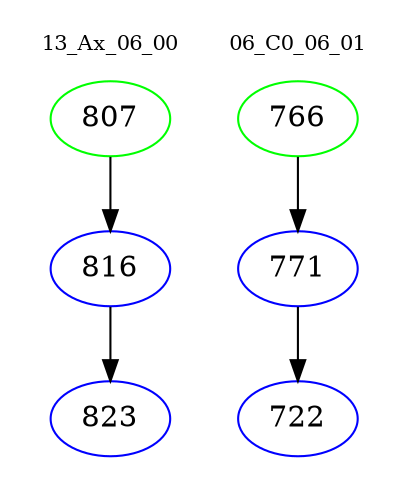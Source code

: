 digraph{
subgraph cluster_0 {
color = white
label = "13_Ax_06_00";
fontsize=10;
T0_807 [label="807", color="green"]
T0_807 -> T0_816 [color="black"]
T0_816 [label="816", color="blue"]
T0_816 -> T0_823 [color="black"]
T0_823 [label="823", color="blue"]
}
subgraph cluster_1 {
color = white
label = "06_C0_06_01";
fontsize=10;
T1_766 [label="766", color="green"]
T1_766 -> T1_771 [color="black"]
T1_771 [label="771", color="blue"]
T1_771 -> T1_722 [color="black"]
T1_722 [label="722", color="blue"]
}
}
